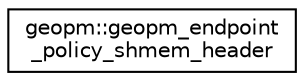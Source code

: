 digraph "Graphical Class Hierarchy"
{
 // LATEX_PDF_SIZE
  edge [fontname="Helvetica",fontsize="10",labelfontname="Helvetica",labelfontsize="10"];
  node [fontname="Helvetica",fontsize="10",shape=record];
  rankdir="LR";
  Node0 [label="geopm::geopm_endpoint\l_policy_shmem_header",height=0.2,width=0.4,color="black", fillcolor="white", style="filled",URL="$structgeopm_1_1geopm__endpoint__policy__shmem__header.html",tooltip=" "];
}
